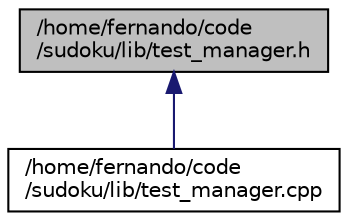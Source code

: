 digraph "/home/fernando/code/sudoku/lib/test_manager.h"
{
 // LATEX_PDF_SIZE
  edge [fontname="Helvetica",fontsize="10",labelfontname="Helvetica",labelfontsize="10"];
  node [fontname="Helvetica",fontsize="10",shape=record];
  Node1 [label="/home/fernando/code\l/sudoku/lib/test_manager.h",height=0.2,width=0.4,color="black", fillcolor="grey75", style="filled", fontcolor="black",tooltip="Definition of the TestManager class."];
  Node1 -> Node2 [dir="back",color="midnightblue",fontsize="10",style="solid",fontname="Helvetica"];
  Node2 [label="/home/fernando/code\l/sudoku/lib/test_manager.cpp",height=0.2,width=0.4,color="black", fillcolor="white", style="filled",URL="$test__manager_8cpp.html",tooltip="Implementation of the TestManager class."];
}
